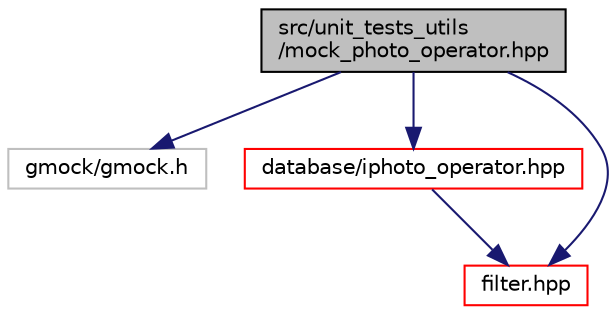 digraph "src/unit_tests_utils/mock_photo_operator.hpp"
{
 // LATEX_PDF_SIZE
  edge [fontname="Helvetica",fontsize="10",labelfontname="Helvetica",labelfontsize="10"];
  node [fontname="Helvetica",fontsize="10",shape=record];
  Node1 [label="src/unit_tests_utils\l/mock_photo_operator.hpp",height=0.2,width=0.4,color="black", fillcolor="grey75", style="filled", fontcolor="black",tooltip=" "];
  Node1 -> Node2 [color="midnightblue",fontsize="10",style="solid",fontname="Helvetica"];
  Node2 [label="gmock/gmock.h",height=0.2,width=0.4,color="grey75", fillcolor="white", style="filled",tooltip=" "];
  Node1 -> Node3 [color="midnightblue",fontsize="10",style="solid",fontname="Helvetica"];
  Node3 [label="database/iphoto_operator.hpp",height=0.2,width=0.4,color="red", fillcolor="white", style="filled",URL="$iphoto__operator_8hpp.html",tooltip=" "];
  Node3 -> Node25 [color="midnightblue",fontsize="10",style="solid",fontname="Helvetica"];
  Node25 [label="filter.hpp",height=0.2,width=0.4,color="red", fillcolor="white", style="filled",URL="$filter_8hpp.html",tooltip=" "];
  Node1 -> Node25 [color="midnightblue",fontsize="10",style="solid",fontname="Helvetica"];
}

